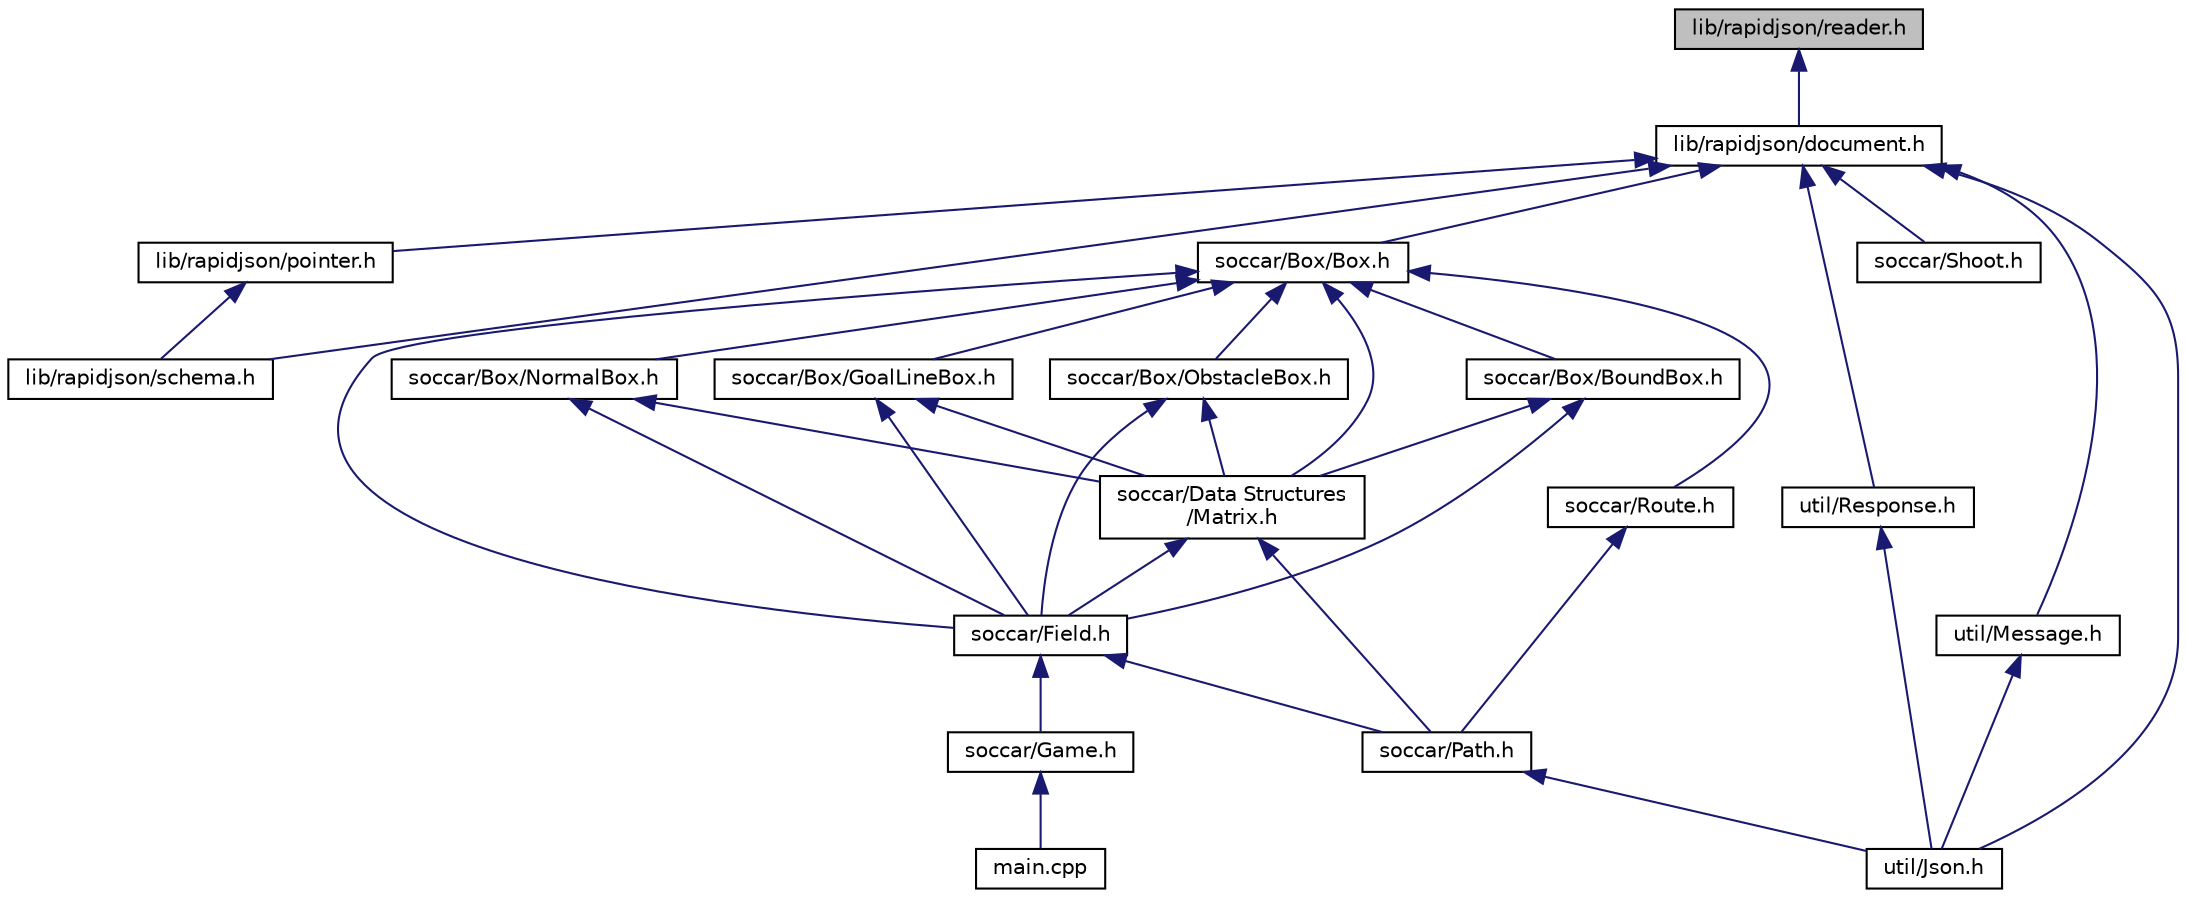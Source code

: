 digraph "lib/rapidjson/reader.h"
{
 // LATEX_PDF_SIZE
  edge [fontname="Helvetica",fontsize="10",labelfontname="Helvetica",labelfontsize="10"];
  node [fontname="Helvetica",fontsize="10",shape=record];
  Node1 [label="lib/rapidjson/reader.h",height=0.2,width=0.4,color="black", fillcolor="grey75", style="filled", fontcolor="black",tooltip=" "];
  Node1 -> Node2 [dir="back",color="midnightblue",fontsize="10",style="solid",fontname="Helvetica"];
  Node2 [label="lib/rapidjson/document.h",height=0.2,width=0.4,color="black", fillcolor="white", style="filled",URL="$document_8h.html",tooltip=" "];
  Node2 -> Node3 [dir="back",color="midnightblue",fontsize="10",style="solid",fontname="Helvetica"];
  Node3 [label="lib/rapidjson/pointer.h",height=0.2,width=0.4,color="black", fillcolor="white", style="filled",URL="$pointer_8h_source.html",tooltip=" "];
  Node3 -> Node4 [dir="back",color="midnightblue",fontsize="10",style="solid",fontname="Helvetica"];
  Node4 [label="lib/rapidjson/schema.h",height=0.2,width=0.4,color="black", fillcolor="white", style="filled",URL="$schema_8h_source.html",tooltip=" "];
  Node2 -> Node4 [dir="back",color="midnightblue",fontsize="10",style="solid",fontname="Helvetica"];
  Node2 -> Node5 [dir="back",color="midnightblue",fontsize="10",style="solid",fontname="Helvetica"];
  Node5 [label="soccar/Box/Box.h",height=0.2,width=0.4,color="black", fillcolor="white", style="filled",URL="$_box_8h_source.html",tooltip=" "];
  Node5 -> Node6 [dir="back",color="midnightblue",fontsize="10",style="solid",fontname="Helvetica"];
  Node6 [label="soccar/Data Structures\l/Matrix.h",height=0.2,width=0.4,color="black", fillcolor="white", style="filled",URL="$_matrix_8h_source.html",tooltip=" "];
  Node6 -> Node7 [dir="back",color="midnightblue",fontsize="10",style="solid",fontname="Helvetica"];
  Node7 [label="soccar/Field.h",height=0.2,width=0.4,color="black", fillcolor="white", style="filled",URL="$_field_8h_source.html",tooltip=" "];
  Node7 -> Node8 [dir="back",color="midnightblue",fontsize="10",style="solid",fontname="Helvetica"];
  Node8 [label="soccar/Game.h",height=0.2,width=0.4,color="black", fillcolor="white", style="filled",URL="$_game_8h_source.html",tooltip=" "];
  Node8 -> Node9 [dir="back",color="midnightblue",fontsize="10",style="solid",fontname="Helvetica"];
  Node9 [label="main.cpp",height=0.2,width=0.4,color="black", fillcolor="white", style="filled",URL="$main_8cpp_source.html",tooltip=" "];
  Node7 -> Node10 [dir="back",color="midnightblue",fontsize="10",style="solid",fontname="Helvetica"];
  Node10 [label="soccar/Path.h",height=0.2,width=0.4,color="black", fillcolor="white", style="filled",URL="$_path_8h_source.html",tooltip=" "];
  Node10 -> Node11 [dir="back",color="midnightblue",fontsize="10",style="solid",fontname="Helvetica"];
  Node11 [label="util/Json.h",height=0.2,width=0.4,color="black", fillcolor="white", style="filled",URL="$_json_8h_source.html",tooltip=" "];
  Node6 -> Node10 [dir="back",color="midnightblue",fontsize="10",style="solid",fontname="Helvetica"];
  Node5 -> Node12 [dir="back",color="midnightblue",fontsize="10",style="solid",fontname="Helvetica"];
  Node12 [label="soccar/Box/NormalBox.h",height=0.2,width=0.4,color="black", fillcolor="white", style="filled",URL="$_normal_box_8h_source.html",tooltip=" "];
  Node12 -> Node6 [dir="back",color="midnightblue",fontsize="10",style="solid",fontname="Helvetica"];
  Node12 -> Node7 [dir="back",color="midnightblue",fontsize="10",style="solid",fontname="Helvetica"];
  Node5 -> Node13 [dir="back",color="midnightblue",fontsize="10",style="solid",fontname="Helvetica"];
  Node13 [label="soccar/Box/GoalLineBox.h",height=0.2,width=0.4,color="black", fillcolor="white", style="filled",URL="$_goal_line_box_8h_source.html",tooltip=" "];
  Node13 -> Node6 [dir="back",color="midnightblue",fontsize="10",style="solid",fontname="Helvetica"];
  Node13 -> Node7 [dir="back",color="midnightblue",fontsize="10",style="solid",fontname="Helvetica"];
  Node5 -> Node14 [dir="back",color="midnightblue",fontsize="10",style="solid",fontname="Helvetica"];
  Node14 [label="soccar/Box/ObstacleBox.h",height=0.2,width=0.4,color="black", fillcolor="white", style="filled",URL="$_obstacle_box_8h_source.html",tooltip=" "];
  Node14 -> Node6 [dir="back",color="midnightblue",fontsize="10",style="solid",fontname="Helvetica"];
  Node14 -> Node7 [dir="back",color="midnightblue",fontsize="10",style="solid",fontname="Helvetica"];
  Node5 -> Node15 [dir="back",color="midnightblue",fontsize="10",style="solid",fontname="Helvetica"];
  Node15 [label="soccar/Box/BoundBox.h",height=0.2,width=0.4,color="black", fillcolor="white", style="filled",URL="$_bound_box_8h_source.html",tooltip=" "];
  Node15 -> Node6 [dir="back",color="midnightblue",fontsize="10",style="solid",fontname="Helvetica"];
  Node15 -> Node7 [dir="back",color="midnightblue",fontsize="10",style="solid",fontname="Helvetica"];
  Node5 -> Node7 [dir="back",color="midnightblue",fontsize="10",style="solid",fontname="Helvetica"];
  Node5 -> Node16 [dir="back",color="midnightblue",fontsize="10",style="solid",fontname="Helvetica"];
  Node16 [label="soccar/Route.h",height=0.2,width=0.4,color="black", fillcolor="white", style="filled",URL="$_route_8h_source.html",tooltip=" "];
  Node16 -> Node10 [dir="back",color="midnightblue",fontsize="10",style="solid",fontname="Helvetica"];
  Node2 -> Node17 [dir="back",color="midnightblue",fontsize="10",style="solid",fontname="Helvetica"];
  Node17 [label="soccar/Shoot.h",height=0.2,width=0.4,color="black", fillcolor="white", style="filled",URL="$_shoot_8h_source.html",tooltip=" "];
  Node2 -> Node11 [dir="back",color="midnightblue",fontsize="10",style="solid",fontname="Helvetica"];
  Node2 -> Node18 [dir="back",color="midnightblue",fontsize="10",style="solid",fontname="Helvetica"];
  Node18 [label="util/Response.h",height=0.2,width=0.4,color="black", fillcolor="white", style="filled",URL="$_response_8h_source.html",tooltip=" "];
  Node18 -> Node11 [dir="back",color="midnightblue",fontsize="10",style="solid",fontname="Helvetica"];
  Node2 -> Node19 [dir="back",color="midnightblue",fontsize="10",style="solid",fontname="Helvetica"];
  Node19 [label="util/Message.h",height=0.2,width=0.4,color="black", fillcolor="white", style="filled",URL="$_message_8h_source.html",tooltip=" "];
  Node19 -> Node11 [dir="back",color="midnightblue",fontsize="10",style="solid",fontname="Helvetica"];
}
